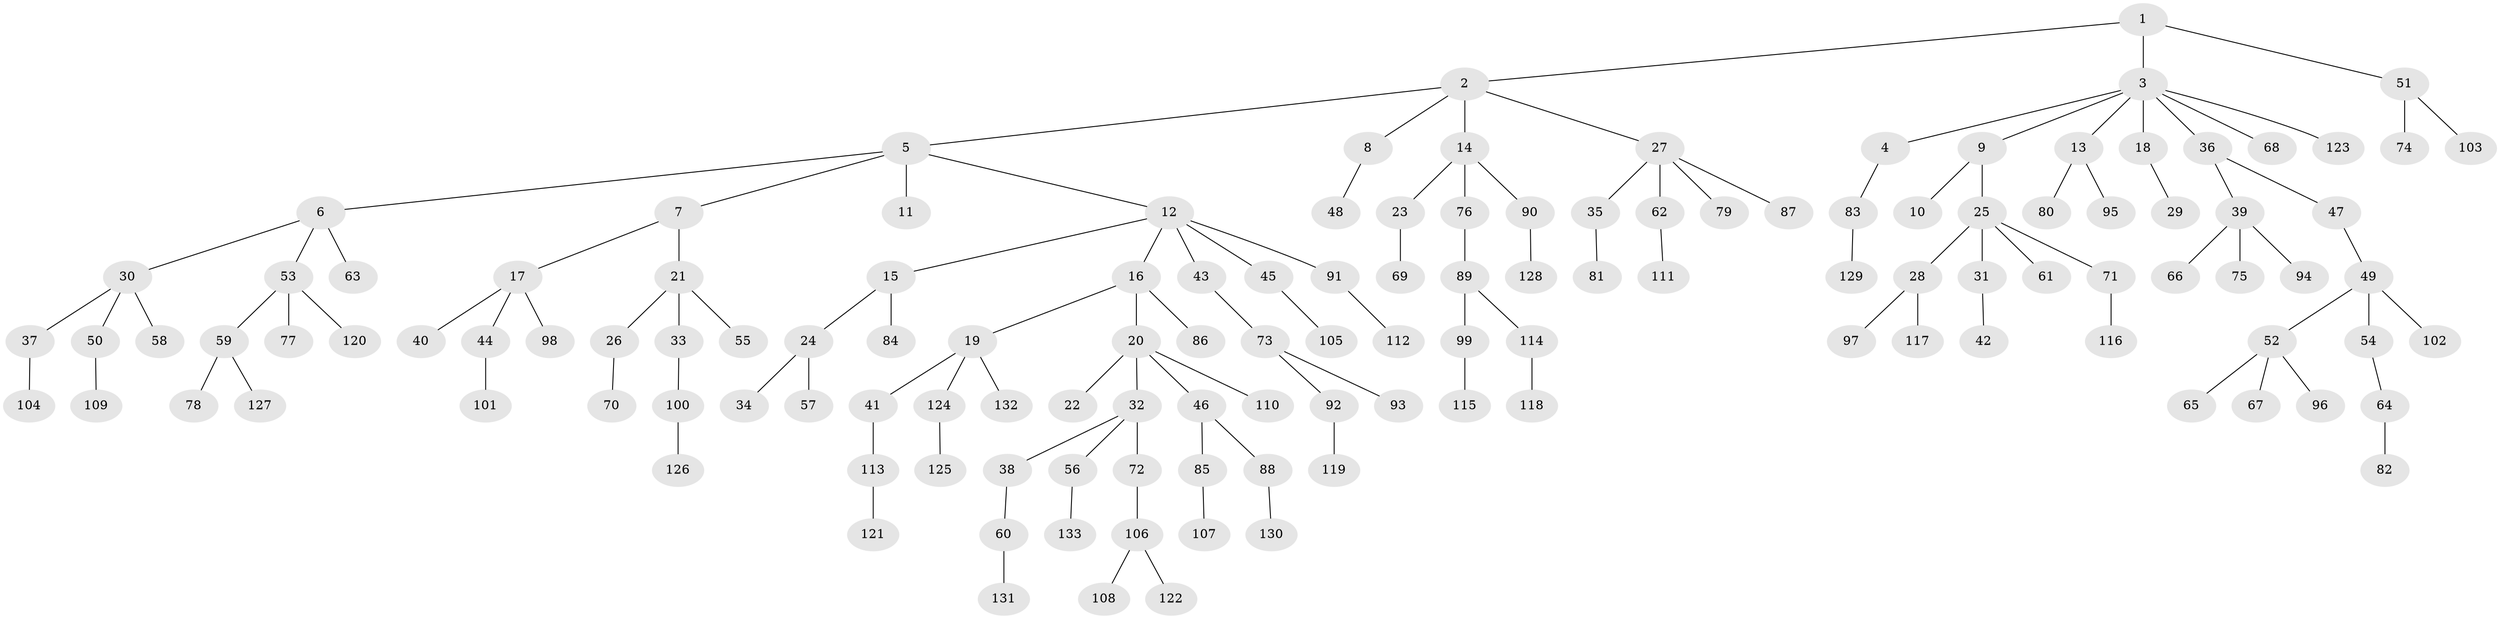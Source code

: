 // coarse degree distribution, {3: 0.1875, 5: 0.0125, 7: 0.0125, 2: 0.1875, 4: 0.075, 1: 0.5125, 6: 0.0125}
// Generated by graph-tools (version 1.1) at 2025/51/03/04/25 22:51:31]
// undirected, 133 vertices, 132 edges
graph export_dot {
  node [color=gray90,style=filled];
  1;
  2;
  3;
  4;
  5;
  6;
  7;
  8;
  9;
  10;
  11;
  12;
  13;
  14;
  15;
  16;
  17;
  18;
  19;
  20;
  21;
  22;
  23;
  24;
  25;
  26;
  27;
  28;
  29;
  30;
  31;
  32;
  33;
  34;
  35;
  36;
  37;
  38;
  39;
  40;
  41;
  42;
  43;
  44;
  45;
  46;
  47;
  48;
  49;
  50;
  51;
  52;
  53;
  54;
  55;
  56;
  57;
  58;
  59;
  60;
  61;
  62;
  63;
  64;
  65;
  66;
  67;
  68;
  69;
  70;
  71;
  72;
  73;
  74;
  75;
  76;
  77;
  78;
  79;
  80;
  81;
  82;
  83;
  84;
  85;
  86;
  87;
  88;
  89;
  90;
  91;
  92;
  93;
  94;
  95;
  96;
  97;
  98;
  99;
  100;
  101;
  102;
  103;
  104;
  105;
  106;
  107;
  108;
  109;
  110;
  111;
  112;
  113;
  114;
  115;
  116;
  117;
  118;
  119;
  120;
  121;
  122;
  123;
  124;
  125;
  126;
  127;
  128;
  129;
  130;
  131;
  132;
  133;
  1 -- 2;
  1 -- 3;
  1 -- 51;
  2 -- 5;
  2 -- 8;
  2 -- 14;
  2 -- 27;
  3 -- 4;
  3 -- 9;
  3 -- 13;
  3 -- 18;
  3 -- 36;
  3 -- 68;
  3 -- 123;
  4 -- 83;
  5 -- 6;
  5 -- 7;
  5 -- 11;
  5 -- 12;
  6 -- 30;
  6 -- 53;
  6 -- 63;
  7 -- 17;
  7 -- 21;
  8 -- 48;
  9 -- 10;
  9 -- 25;
  12 -- 15;
  12 -- 16;
  12 -- 43;
  12 -- 45;
  12 -- 91;
  13 -- 80;
  13 -- 95;
  14 -- 23;
  14 -- 76;
  14 -- 90;
  15 -- 24;
  15 -- 84;
  16 -- 19;
  16 -- 20;
  16 -- 86;
  17 -- 40;
  17 -- 44;
  17 -- 98;
  18 -- 29;
  19 -- 41;
  19 -- 124;
  19 -- 132;
  20 -- 22;
  20 -- 32;
  20 -- 46;
  20 -- 110;
  21 -- 26;
  21 -- 33;
  21 -- 55;
  23 -- 69;
  24 -- 34;
  24 -- 57;
  25 -- 28;
  25 -- 31;
  25 -- 61;
  25 -- 71;
  26 -- 70;
  27 -- 35;
  27 -- 62;
  27 -- 79;
  27 -- 87;
  28 -- 97;
  28 -- 117;
  30 -- 37;
  30 -- 50;
  30 -- 58;
  31 -- 42;
  32 -- 38;
  32 -- 56;
  32 -- 72;
  33 -- 100;
  35 -- 81;
  36 -- 39;
  36 -- 47;
  37 -- 104;
  38 -- 60;
  39 -- 66;
  39 -- 75;
  39 -- 94;
  41 -- 113;
  43 -- 73;
  44 -- 101;
  45 -- 105;
  46 -- 85;
  46 -- 88;
  47 -- 49;
  49 -- 52;
  49 -- 54;
  49 -- 102;
  50 -- 109;
  51 -- 74;
  51 -- 103;
  52 -- 65;
  52 -- 67;
  52 -- 96;
  53 -- 59;
  53 -- 77;
  53 -- 120;
  54 -- 64;
  56 -- 133;
  59 -- 78;
  59 -- 127;
  60 -- 131;
  62 -- 111;
  64 -- 82;
  71 -- 116;
  72 -- 106;
  73 -- 92;
  73 -- 93;
  76 -- 89;
  83 -- 129;
  85 -- 107;
  88 -- 130;
  89 -- 99;
  89 -- 114;
  90 -- 128;
  91 -- 112;
  92 -- 119;
  99 -- 115;
  100 -- 126;
  106 -- 108;
  106 -- 122;
  113 -- 121;
  114 -- 118;
  124 -- 125;
}
